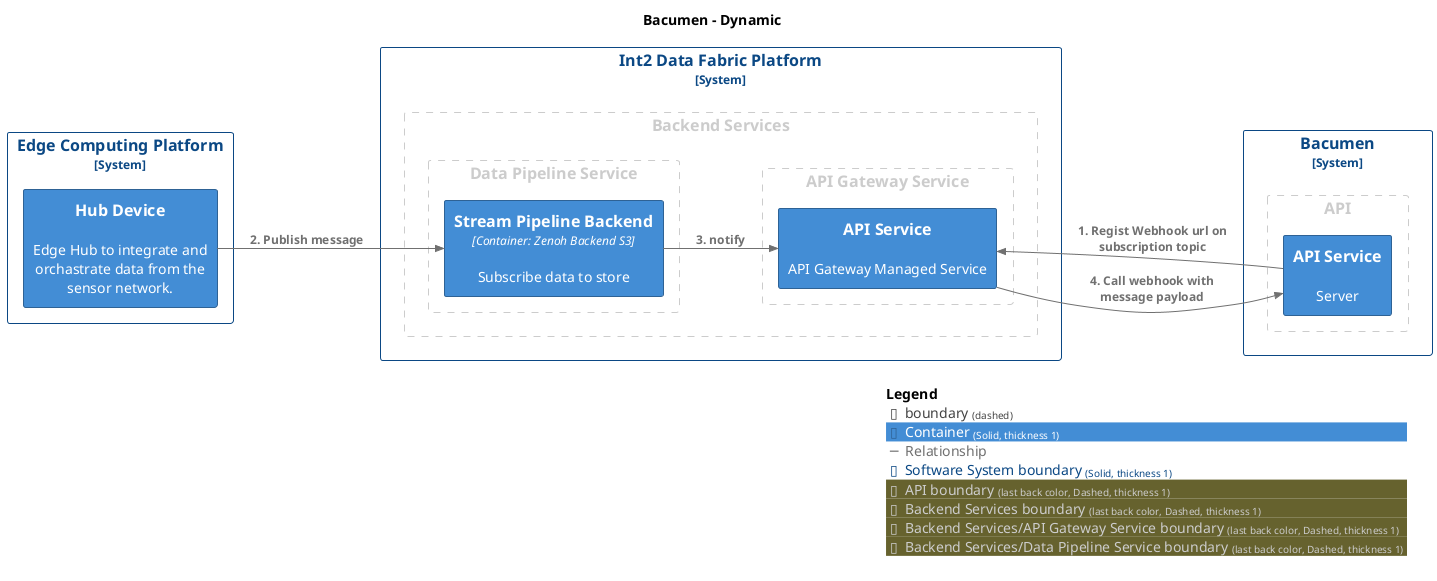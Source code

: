 @startuml
set separator none
title Bacumen - Dynamic

left to right direction

!include <C4/C4>
!include <C4/C4_Context>
!include <C4/C4_Container>

AddElementTag("Container", $bgColor="#438dd5", $borderColor="#2e6295", $fontColor="#ffffff", $sprite="", $shadowing="", $borderStyle="Solid", $borderThickness="1")

AddRelTag("Relationship", $textColor="#707070", $lineColor="#707070", $lineStyle = "")

AddBoundaryTag("Software System", $bgColor="#ffffff", $borderColor="#0b4884", $fontColor="#0b4884", $shadowing="", $borderStyle="Solid", $borderThickness="1")

System_Boundary("Bacumen_boundary", "Bacumen", $tags="Software System") {
  AddBoundaryTag("API", $borderColor="#cccccc", $fontColor="#cccccc", $borderStyle="Dashed", $borderThickness="1")
  Boundary(group_1, "API", $tags="API") {
    Container(Bacumen.APIService, "API Service", $techn="", $descr="Server", $tags="Container", $link="")
  }

}

System_Boundary("EdgeComputingPlatform_boundary", "Edge Computing Platform", $tags="Software System") {
  Container(EdgeComputingPlatform.HubDevice, "Hub Device", $techn="", $descr="Edge Hub to integrate and orchastrate data from the sensor network.", $tags="Container", $link="")
}

System_Boundary("Int2DataFabricPlatform_boundary", "Int2 Data Fabric Platform", $tags="Software System") {
  AddBoundaryTag("Backend Services", $borderColor="#cccccc", $fontColor="#cccccc", $borderStyle="Dashed", $borderThickness="1")
  Boundary(group_2, "Backend Services", $tags="Backend Services") {
      AddBoundaryTag("Backend Services/API Gateway Service", $borderColor="#cccccc", $fontColor="#cccccc", $borderStyle="Dashed", $borderThickness="1")
      Boundary(group_3, "API Gateway Service", $tags="Backend Services/API Gateway Service") {
        Container(Int2DataFabricPlatform.APIService, "API Service", $techn="", $descr="API Gateway Managed Service", $tags="Container", $link="")
      }

      AddBoundaryTag("Backend Services/Data Pipeline Service", $borderColor="#cccccc", $fontColor="#cccccc", $borderStyle="Dashed", $borderThickness="1")
      Boundary(group_4, "Data Pipeline Service", $tags="Backend Services/Data Pipeline Service") {
        Container(Int2DataFabricPlatform.StreamPipelineBackend, "Stream Pipeline Backend", $techn="Container: Zenoh Backend S3", $descr="Subscribe data to store", $tags="Container", $link="")
      }

  }

}

Rel(Bacumen.APIService, Int2DataFabricPlatform.APIService, "1. Regist Webhook url on subscription topic", $techn="", $tags="Relationship", $link="")
Rel(EdgeComputingPlatform.HubDevice, Int2DataFabricPlatform.StreamPipelineBackend, "2. Publish message", $techn="", $tags="Relationship", $link="")
Rel(Int2DataFabricPlatform.StreamPipelineBackend, Int2DataFabricPlatform.APIService, "3. notify", $techn="", $tags="Relationship", $link="")
Rel(Int2DataFabricPlatform.APIService, Bacumen.APIService, "4. Call webhook with message payload", $techn="", $tags="Relationship", $link="")

SHOW_LEGEND(true)
@enduml
